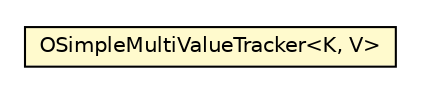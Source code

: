 #!/usr/local/bin/dot
#
# Class diagram 
# Generated by UMLGraph version R5_6-24-gf6e263 (http://www.umlgraph.org/)
#

digraph G {
	edge [fontname="Helvetica",fontsize=10,labelfontname="Helvetica",labelfontsize=10];
	node [fontname="Helvetica",fontsize=10,shape=plaintext];
	nodesep=0.25;
	ranksep=0.5;
	// com.orientechnologies.orient.core.record.impl.OSimpleMultiValueTracker<K, V>
	c7135317 [label=<<table title="com.orientechnologies.orient.core.record.impl.OSimpleMultiValueTracker" border="0" cellborder="1" cellspacing="0" cellpadding="2" port="p" bgcolor="lemonChiffon" href="./OSimpleMultiValueTracker.html">
		<tr><td><table border="0" cellspacing="0" cellpadding="1">
<tr><td align="center" balign="center"> OSimpleMultiValueTracker&lt;K, V&gt; </td></tr>
		</table></td></tr>
		</table>>, URL="./OSimpleMultiValueTracker.html", fontname="Helvetica", fontcolor="black", fontsize=10.0];
}

